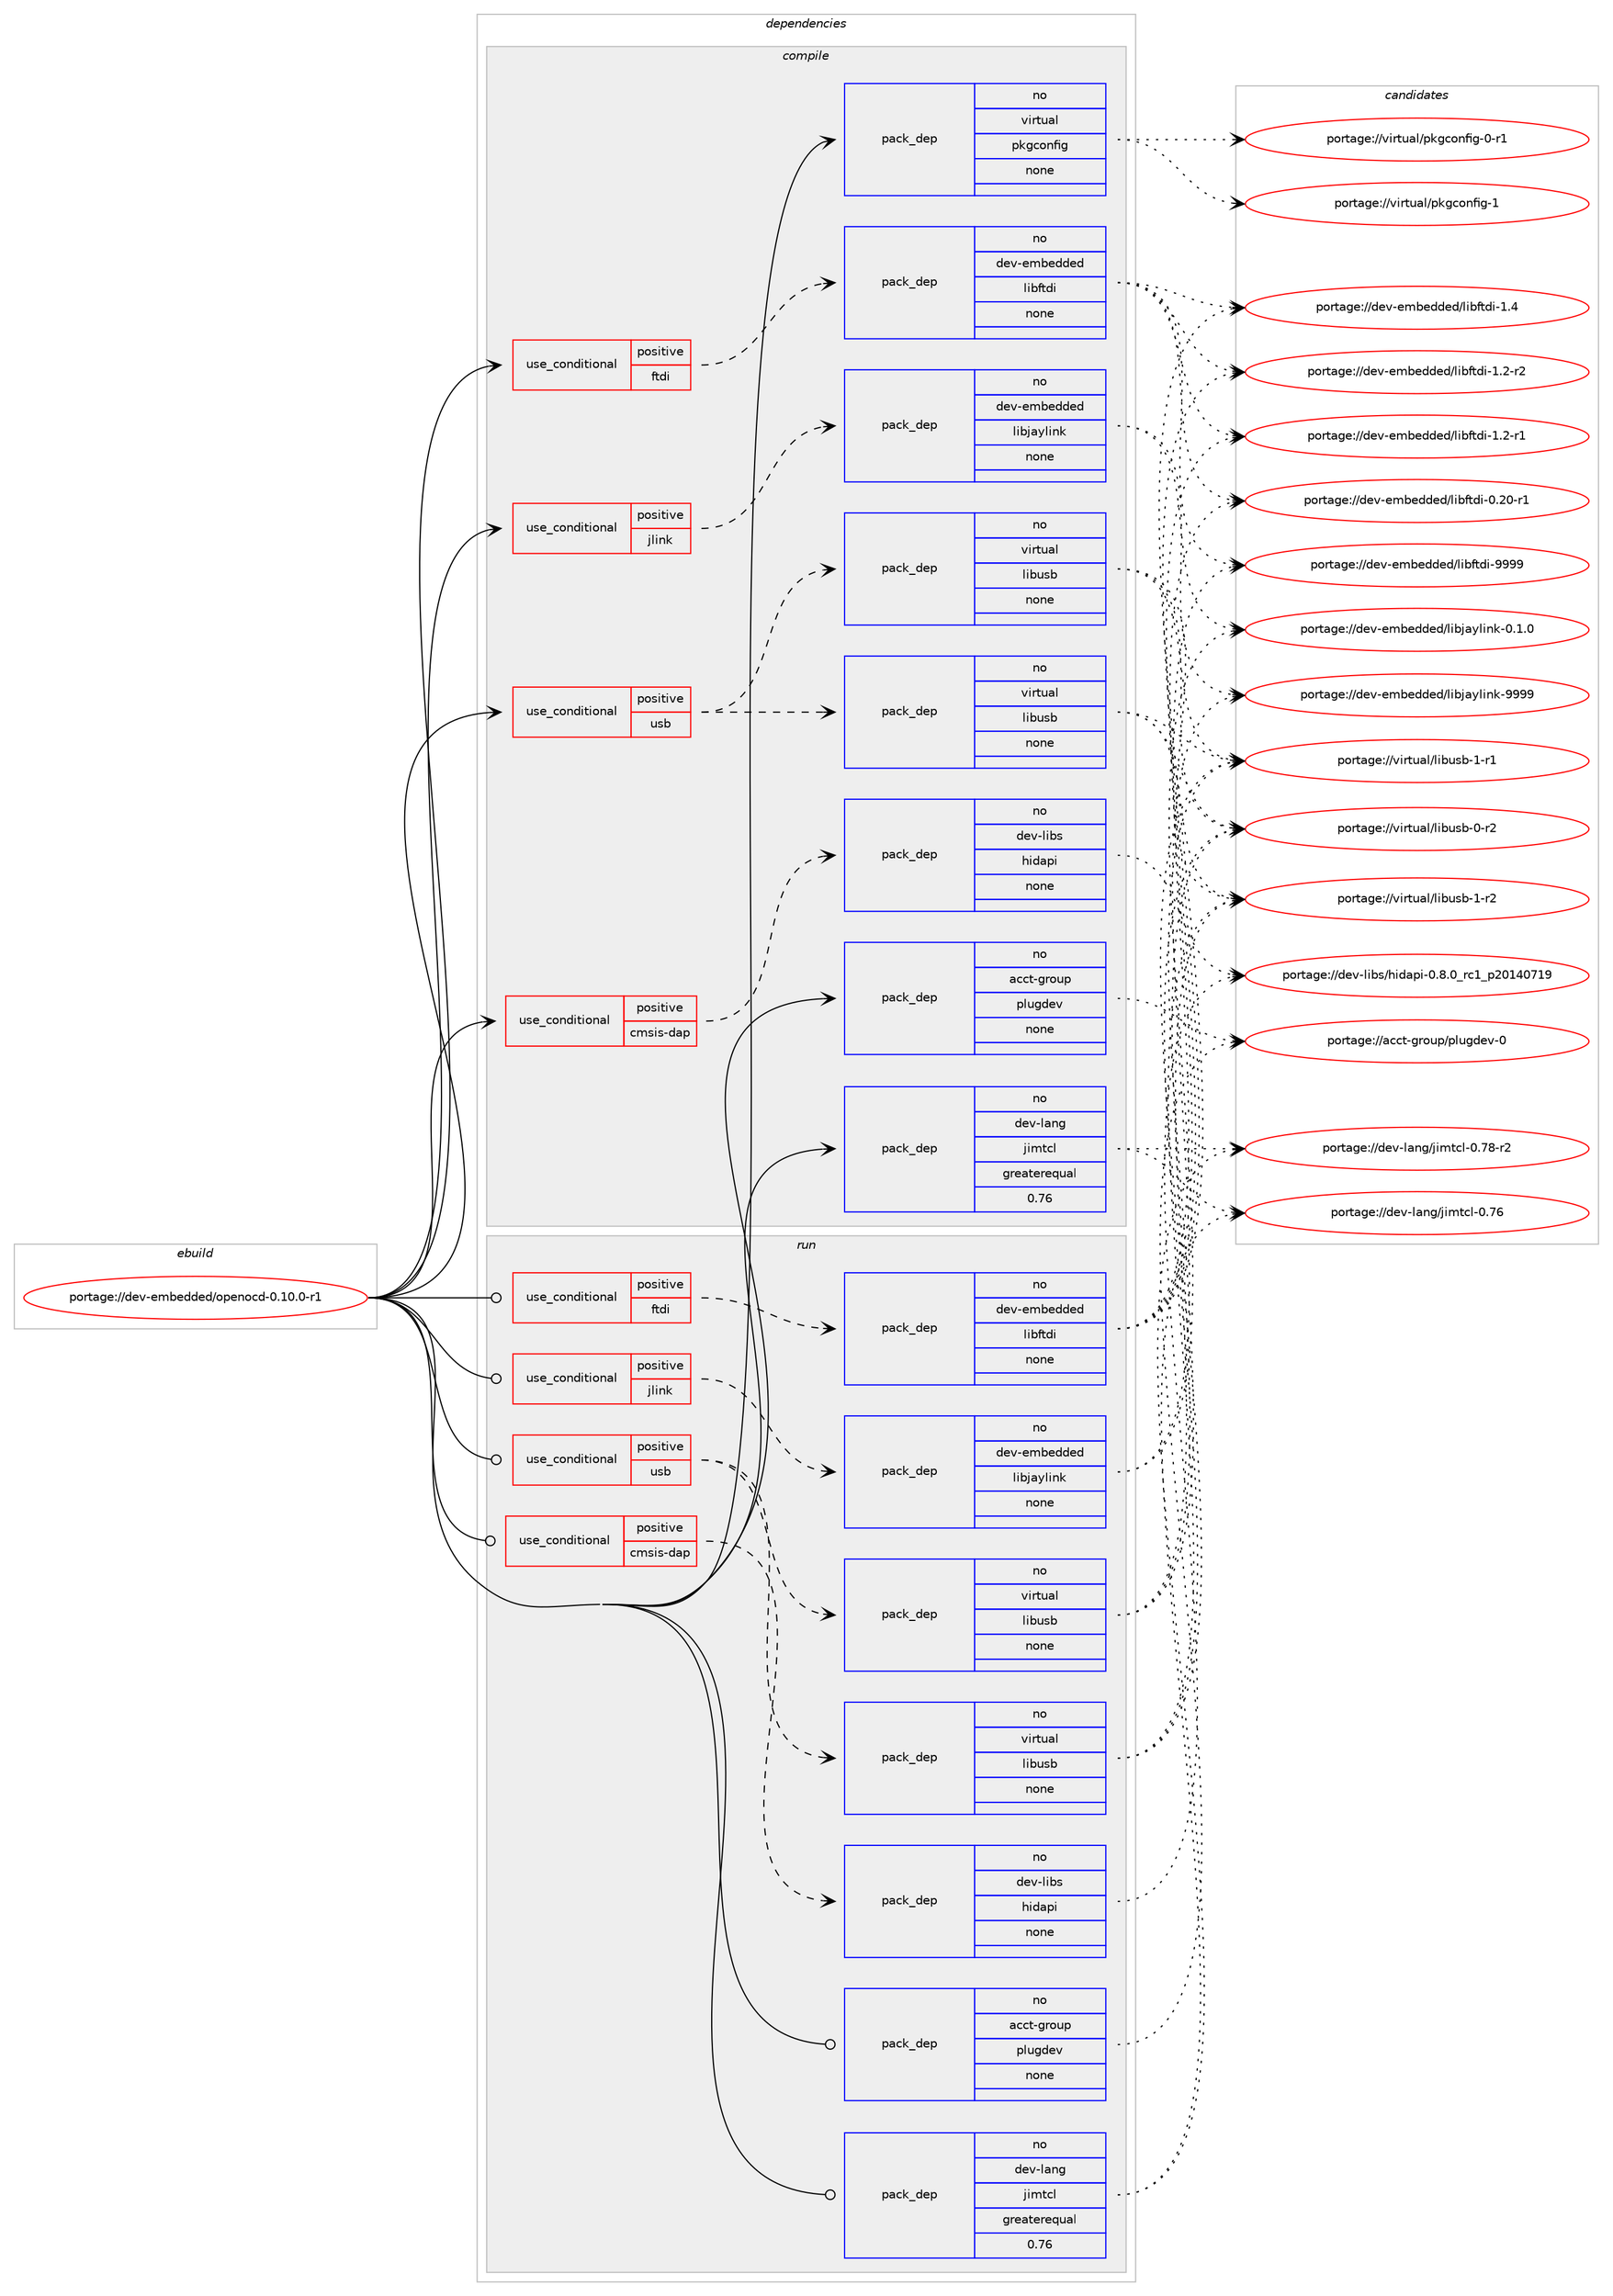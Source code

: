 digraph prolog {

# *************
# Graph options
# *************

newrank=true;
concentrate=true;
compound=true;
graph [rankdir=LR,fontname=Helvetica,fontsize=10,ranksep=1.5];#, ranksep=2.5, nodesep=0.2];
edge  [arrowhead=vee];
node  [fontname=Helvetica,fontsize=10];

# **********
# The ebuild
# **********

subgraph cluster_leftcol {
color=gray;
rank=same;
label=<<i>ebuild</i>>;
id [label="portage://dev-embedded/openocd-0.10.0-r1", color=red, width=4, href="../dev-embedded/openocd-0.10.0-r1.svg"];
}

# ****************
# The dependencies
# ****************

subgraph cluster_midcol {
color=gray;
label=<<i>dependencies</i>>;
subgraph cluster_compile {
fillcolor="#eeeeee";
style=filled;
label=<<i>compile</i>>;
subgraph cond135657 {
dependency575531 [label=<<TABLE BORDER="0" CELLBORDER="1" CELLSPACING="0" CELLPADDING="4"><TR><TD ROWSPAN="3" CELLPADDING="10">use_conditional</TD></TR><TR><TD>positive</TD></TR><TR><TD>cmsis-dap</TD></TR></TABLE>>, shape=none, color=red];
subgraph pack432724 {
dependency575532 [label=<<TABLE BORDER="0" CELLBORDER="1" CELLSPACING="0" CELLPADDING="4" WIDTH="220"><TR><TD ROWSPAN="6" CELLPADDING="30">pack_dep</TD></TR><TR><TD WIDTH="110">no</TD></TR><TR><TD>dev-libs</TD></TR><TR><TD>hidapi</TD></TR><TR><TD>none</TD></TR><TR><TD></TD></TR></TABLE>>, shape=none, color=blue];
}
dependency575531:e -> dependency575532:w [weight=20,style="dashed",arrowhead="vee"];
}
id:e -> dependency575531:w [weight=20,style="solid",arrowhead="vee"];
subgraph cond135658 {
dependency575533 [label=<<TABLE BORDER="0" CELLBORDER="1" CELLSPACING="0" CELLPADDING="4"><TR><TD ROWSPAN="3" CELLPADDING="10">use_conditional</TD></TR><TR><TD>positive</TD></TR><TR><TD>ftdi</TD></TR></TABLE>>, shape=none, color=red];
subgraph pack432725 {
dependency575534 [label=<<TABLE BORDER="0" CELLBORDER="1" CELLSPACING="0" CELLPADDING="4" WIDTH="220"><TR><TD ROWSPAN="6" CELLPADDING="30">pack_dep</TD></TR><TR><TD WIDTH="110">no</TD></TR><TR><TD>dev-embedded</TD></TR><TR><TD>libftdi</TD></TR><TR><TD>none</TD></TR><TR><TD></TD></TR></TABLE>>, shape=none, color=blue];
}
dependency575533:e -> dependency575534:w [weight=20,style="dashed",arrowhead="vee"];
}
id:e -> dependency575533:w [weight=20,style="solid",arrowhead="vee"];
subgraph cond135659 {
dependency575535 [label=<<TABLE BORDER="0" CELLBORDER="1" CELLSPACING="0" CELLPADDING="4"><TR><TD ROWSPAN="3" CELLPADDING="10">use_conditional</TD></TR><TR><TD>positive</TD></TR><TR><TD>jlink</TD></TR></TABLE>>, shape=none, color=red];
subgraph pack432726 {
dependency575536 [label=<<TABLE BORDER="0" CELLBORDER="1" CELLSPACING="0" CELLPADDING="4" WIDTH="220"><TR><TD ROWSPAN="6" CELLPADDING="30">pack_dep</TD></TR><TR><TD WIDTH="110">no</TD></TR><TR><TD>dev-embedded</TD></TR><TR><TD>libjaylink</TD></TR><TR><TD>none</TD></TR><TR><TD></TD></TR></TABLE>>, shape=none, color=blue];
}
dependency575535:e -> dependency575536:w [weight=20,style="dashed",arrowhead="vee"];
}
id:e -> dependency575535:w [weight=20,style="solid",arrowhead="vee"];
subgraph cond135660 {
dependency575537 [label=<<TABLE BORDER="0" CELLBORDER="1" CELLSPACING="0" CELLPADDING="4"><TR><TD ROWSPAN="3" CELLPADDING="10">use_conditional</TD></TR><TR><TD>positive</TD></TR><TR><TD>usb</TD></TR></TABLE>>, shape=none, color=red];
subgraph pack432727 {
dependency575538 [label=<<TABLE BORDER="0" CELLBORDER="1" CELLSPACING="0" CELLPADDING="4" WIDTH="220"><TR><TD ROWSPAN="6" CELLPADDING="30">pack_dep</TD></TR><TR><TD WIDTH="110">no</TD></TR><TR><TD>virtual</TD></TR><TR><TD>libusb</TD></TR><TR><TD>none</TD></TR><TR><TD></TD></TR></TABLE>>, shape=none, color=blue];
}
dependency575537:e -> dependency575538:w [weight=20,style="dashed",arrowhead="vee"];
subgraph pack432728 {
dependency575539 [label=<<TABLE BORDER="0" CELLBORDER="1" CELLSPACING="0" CELLPADDING="4" WIDTH="220"><TR><TD ROWSPAN="6" CELLPADDING="30">pack_dep</TD></TR><TR><TD WIDTH="110">no</TD></TR><TR><TD>virtual</TD></TR><TR><TD>libusb</TD></TR><TR><TD>none</TD></TR><TR><TD></TD></TR></TABLE>>, shape=none, color=blue];
}
dependency575537:e -> dependency575539:w [weight=20,style="dashed",arrowhead="vee"];
}
id:e -> dependency575537:w [weight=20,style="solid",arrowhead="vee"];
subgraph pack432729 {
dependency575540 [label=<<TABLE BORDER="0" CELLBORDER="1" CELLSPACING="0" CELLPADDING="4" WIDTH="220"><TR><TD ROWSPAN="6" CELLPADDING="30">pack_dep</TD></TR><TR><TD WIDTH="110">no</TD></TR><TR><TD>acct-group</TD></TR><TR><TD>plugdev</TD></TR><TR><TD>none</TD></TR><TR><TD></TD></TR></TABLE>>, shape=none, color=blue];
}
id:e -> dependency575540:w [weight=20,style="solid",arrowhead="vee"];
subgraph pack432730 {
dependency575541 [label=<<TABLE BORDER="0" CELLBORDER="1" CELLSPACING="0" CELLPADDING="4" WIDTH="220"><TR><TD ROWSPAN="6" CELLPADDING="30">pack_dep</TD></TR><TR><TD WIDTH="110">no</TD></TR><TR><TD>dev-lang</TD></TR><TR><TD>jimtcl</TD></TR><TR><TD>greaterequal</TD></TR><TR><TD>0.76</TD></TR></TABLE>>, shape=none, color=blue];
}
id:e -> dependency575541:w [weight=20,style="solid",arrowhead="vee"];
subgraph pack432731 {
dependency575542 [label=<<TABLE BORDER="0" CELLBORDER="1" CELLSPACING="0" CELLPADDING="4" WIDTH="220"><TR><TD ROWSPAN="6" CELLPADDING="30">pack_dep</TD></TR><TR><TD WIDTH="110">no</TD></TR><TR><TD>virtual</TD></TR><TR><TD>pkgconfig</TD></TR><TR><TD>none</TD></TR><TR><TD></TD></TR></TABLE>>, shape=none, color=blue];
}
id:e -> dependency575542:w [weight=20,style="solid",arrowhead="vee"];
}
subgraph cluster_compileandrun {
fillcolor="#eeeeee";
style=filled;
label=<<i>compile and run</i>>;
}
subgraph cluster_run {
fillcolor="#eeeeee";
style=filled;
label=<<i>run</i>>;
subgraph cond135661 {
dependency575543 [label=<<TABLE BORDER="0" CELLBORDER="1" CELLSPACING="0" CELLPADDING="4"><TR><TD ROWSPAN="3" CELLPADDING="10">use_conditional</TD></TR><TR><TD>positive</TD></TR><TR><TD>cmsis-dap</TD></TR></TABLE>>, shape=none, color=red];
subgraph pack432732 {
dependency575544 [label=<<TABLE BORDER="0" CELLBORDER="1" CELLSPACING="0" CELLPADDING="4" WIDTH="220"><TR><TD ROWSPAN="6" CELLPADDING="30">pack_dep</TD></TR><TR><TD WIDTH="110">no</TD></TR><TR><TD>dev-libs</TD></TR><TR><TD>hidapi</TD></TR><TR><TD>none</TD></TR><TR><TD></TD></TR></TABLE>>, shape=none, color=blue];
}
dependency575543:e -> dependency575544:w [weight=20,style="dashed",arrowhead="vee"];
}
id:e -> dependency575543:w [weight=20,style="solid",arrowhead="odot"];
subgraph cond135662 {
dependency575545 [label=<<TABLE BORDER="0" CELLBORDER="1" CELLSPACING="0" CELLPADDING="4"><TR><TD ROWSPAN="3" CELLPADDING="10">use_conditional</TD></TR><TR><TD>positive</TD></TR><TR><TD>ftdi</TD></TR></TABLE>>, shape=none, color=red];
subgraph pack432733 {
dependency575546 [label=<<TABLE BORDER="0" CELLBORDER="1" CELLSPACING="0" CELLPADDING="4" WIDTH="220"><TR><TD ROWSPAN="6" CELLPADDING="30">pack_dep</TD></TR><TR><TD WIDTH="110">no</TD></TR><TR><TD>dev-embedded</TD></TR><TR><TD>libftdi</TD></TR><TR><TD>none</TD></TR><TR><TD></TD></TR></TABLE>>, shape=none, color=blue];
}
dependency575545:e -> dependency575546:w [weight=20,style="dashed",arrowhead="vee"];
}
id:e -> dependency575545:w [weight=20,style="solid",arrowhead="odot"];
subgraph cond135663 {
dependency575547 [label=<<TABLE BORDER="0" CELLBORDER="1" CELLSPACING="0" CELLPADDING="4"><TR><TD ROWSPAN="3" CELLPADDING="10">use_conditional</TD></TR><TR><TD>positive</TD></TR><TR><TD>jlink</TD></TR></TABLE>>, shape=none, color=red];
subgraph pack432734 {
dependency575548 [label=<<TABLE BORDER="0" CELLBORDER="1" CELLSPACING="0" CELLPADDING="4" WIDTH="220"><TR><TD ROWSPAN="6" CELLPADDING="30">pack_dep</TD></TR><TR><TD WIDTH="110">no</TD></TR><TR><TD>dev-embedded</TD></TR><TR><TD>libjaylink</TD></TR><TR><TD>none</TD></TR><TR><TD></TD></TR></TABLE>>, shape=none, color=blue];
}
dependency575547:e -> dependency575548:w [weight=20,style="dashed",arrowhead="vee"];
}
id:e -> dependency575547:w [weight=20,style="solid",arrowhead="odot"];
subgraph cond135664 {
dependency575549 [label=<<TABLE BORDER="0" CELLBORDER="1" CELLSPACING="0" CELLPADDING="4"><TR><TD ROWSPAN="3" CELLPADDING="10">use_conditional</TD></TR><TR><TD>positive</TD></TR><TR><TD>usb</TD></TR></TABLE>>, shape=none, color=red];
subgraph pack432735 {
dependency575550 [label=<<TABLE BORDER="0" CELLBORDER="1" CELLSPACING="0" CELLPADDING="4" WIDTH="220"><TR><TD ROWSPAN="6" CELLPADDING="30">pack_dep</TD></TR><TR><TD WIDTH="110">no</TD></TR><TR><TD>virtual</TD></TR><TR><TD>libusb</TD></TR><TR><TD>none</TD></TR><TR><TD></TD></TR></TABLE>>, shape=none, color=blue];
}
dependency575549:e -> dependency575550:w [weight=20,style="dashed",arrowhead="vee"];
subgraph pack432736 {
dependency575551 [label=<<TABLE BORDER="0" CELLBORDER="1" CELLSPACING="0" CELLPADDING="4" WIDTH="220"><TR><TD ROWSPAN="6" CELLPADDING="30">pack_dep</TD></TR><TR><TD WIDTH="110">no</TD></TR><TR><TD>virtual</TD></TR><TR><TD>libusb</TD></TR><TR><TD>none</TD></TR><TR><TD></TD></TR></TABLE>>, shape=none, color=blue];
}
dependency575549:e -> dependency575551:w [weight=20,style="dashed",arrowhead="vee"];
}
id:e -> dependency575549:w [weight=20,style="solid",arrowhead="odot"];
subgraph pack432737 {
dependency575552 [label=<<TABLE BORDER="0" CELLBORDER="1" CELLSPACING="0" CELLPADDING="4" WIDTH="220"><TR><TD ROWSPAN="6" CELLPADDING="30">pack_dep</TD></TR><TR><TD WIDTH="110">no</TD></TR><TR><TD>acct-group</TD></TR><TR><TD>plugdev</TD></TR><TR><TD>none</TD></TR><TR><TD></TD></TR></TABLE>>, shape=none, color=blue];
}
id:e -> dependency575552:w [weight=20,style="solid",arrowhead="odot"];
subgraph pack432738 {
dependency575553 [label=<<TABLE BORDER="0" CELLBORDER="1" CELLSPACING="0" CELLPADDING="4" WIDTH="220"><TR><TD ROWSPAN="6" CELLPADDING="30">pack_dep</TD></TR><TR><TD WIDTH="110">no</TD></TR><TR><TD>dev-lang</TD></TR><TR><TD>jimtcl</TD></TR><TR><TD>greaterequal</TD></TR><TR><TD>0.76</TD></TR></TABLE>>, shape=none, color=blue];
}
id:e -> dependency575553:w [weight=20,style="solid",arrowhead="odot"];
}
}

# **************
# The candidates
# **************

subgraph cluster_choices {
rank=same;
color=gray;
label=<<i>candidates</i>>;

subgraph choice432724 {
color=black;
nodesep=1;
choice10010111845108105981154710410510097112105454846564648951149949951125048495248554957 [label="portage://dev-libs/hidapi-0.8.0_rc1_p20140719", color=red, width=4,href="../dev-libs/hidapi-0.8.0_rc1_p20140719.svg"];
dependency575532:e -> choice10010111845108105981154710410510097112105454846564648951149949951125048495248554957:w [style=dotted,weight="100"];
}
subgraph choice432725 {
color=black;
nodesep=1;
choice100101118451011099810110010010110047108105981021161001054557575757 [label="portage://dev-embedded/libftdi-9999", color=red, width=4,href="../dev-embedded/libftdi-9999.svg"];
choice1001011184510110998101100100101100471081059810211610010545494652 [label="portage://dev-embedded/libftdi-1.4", color=red, width=4,href="../dev-embedded/libftdi-1.4.svg"];
choice10010111845101109981011001001011004710810598102116100105454946504511450 [label="portage://dev-embedded/libftdi-1.2-r2", color=red, width=4,href="../dev-embedded/libftdi-1.2-r2.svg"];
choice10010111845101109981011001001011004710810598102116100105454946504511449 [label="portage://dev-embedded/libftdi-1.2-r1", color=red, width=4,href="../dev-embedded/libftdi-1.2-r1.svg"];
choice1001011184510110998101100100101100471081059810211610010545484650484511449 [label="portage://dev-embedded/libftdi-0.20-r1", color=red, width=4,href="../dev-embedded/libftdi-0.20-r1.svg"];
dependency575534:e -> choice100101118451011099810110010010110047108105981021161001054557575757:w [style=dotted,weight="100"];
dependency575534:e -> choice1001011184510110998101100100101100471081059810211610010545494652:w [style=dotted,weight="100"];
dependency575534:e -> choice10010111845101109981011001001011004710810598102116100105454946504511450:w [style=dotted,weight="100"];
dependency575534:e -> choice10010111845101109981011001001011004710810598102116100105454946504511449:w [style=dotted,weight="100"];
dependency575534:e -> choice1001011184510110998101100100101100471081059810211610010545484650484511449:w [style=dotted,weight="100"];
}
subgraph choice432726 {
color=black;
nodesep=1;
choice10010111845101109981011001001011004710810598106971211081051101074557575757 [label="portage://dev-embedded/libjaylink-9999", color=red, width=4,href="../dev-embedded/libjaylink-9999.svg"];
choice1001011184510110998101100100101100471081059810697121108105110107454846494648 [label="portage://dev-embedded/libjaylink-0.1.0", color=red, width=4,href="../dev-embedded/libjaylink-0.1.0.svg"];
dependency575536:e -> choice10010111845101109981011001001011004710810598106971211081051101074557575757:w [style=dotted,weight="100"];
dependency575536:e -> choice1001011184510110998101100100101100471081059810697121108105110107454846494648:w [style=dotted,weight="100"];
}
subgraph choice432727 {
color=black;
nodesep=1;
choice1181051141161179710847108105981171159845494511450 [label="portage://virtual/libusb-1-r2", color=red, width=4,href="../virtual/libusb-1-r2.svg"];
choice1181051141161179710847108105981171159845494511449 [label="portage://virtual/libusb-1-r1", color=red, width=4,href="../virtual/libusb-1-r1.svg"];
choice1181051141161179710847108105981171159845484511450 [label="portage://virtual/libusb-0-r2", color=red, width=4,href="../virtual/libusb-0-r2.svg"];
dependency575538:e -> choice1181051141161179710847108105981171159845494511450:w [style=dotted,weight="100"];
dependency575538:e -> choice1181051141161179710847108105981171159845494511449:w [style=dotted,weight="100"];
dependency575538:e -> choice1181051141161179710847108105981171159845484511450:w [style=dotted,weight="100"];
}
subgraph choice432728 {
color=black;
nodesep=1;
choice1181051141161179710847108105981171159845494511450 [label="portage://virtual/libusb-1-r2", color=red, width=4,href="../virtual/libusb-1-r2.svg"];
choice1181051141161179710847108105981171159845494511449 [label="portage://virtual/libusb-1-r1", color=red, width=4,href="../virtual/libusb-1-r1.svg"];
choice1181051141161179710847108105981171159845484511450 [label="portage://virtual/libusb-0-r2", color=red, width=4,href="../virtual/libusb-0-r2.svg"];
dependency575539:e -> choice1181051141161179710847108105981171159845494511450:w [style=dotted,weight="100"];
dependency575539:e -> choice1181051141161179710847108105981171159845494511449:w [style=dotted,weight="100"];
dependency575539:e -> choice1181051141161179710847108105981171159845484511450:w [style=dotted,weight="100"];
}
subgraph choice432729 {
color=black;
nodesep=1;
choice97999911645103114111117112471121081171031001011184548 [label="portage://acct-group/plugdev-0", color=red, width=4,href="../acct-group/plugdev-0.svg"];
dependency575540:e -> choice97999911645103114111117112471121081171031001011184548:w [style=dotted,weight="100"];
}
subgraph choice432730 {
color=black;
nodesep=1;
choice1001011184510897110103471061051091169910845484655564511450 [label="portage://dev-lang/jimtcl-0.78-r2", color=red, width=4,href="../dev-lang/jimtcl-0.78-r2.svg"];
choice100101118451089711010347106105109116991084548465554 [label="portage://dev-lang/jimtcl-0.76", color=red, width=4,href="../dev-lang/jimtcl-0.76.svg"];
dependency575541:e -> choice1001011184510897110103471061051091169910845484655564511450:w [style=dotted,weight="100"];
dependency575541:e -> choice100101118451089711010347106105109116991084548465554:w [style=dotted,weight="100"];
}
subgraph choice432731 {
color=black;
nodesep=1;
choice1181051141161179710847112107103991111101021051034549 [label="portage://virtual/pkgconfig-1", color=red, width=4,href="../virtual/pkgconfig-1.svg"];
choice11810511411611797108471121071039911111010210510345484511449 [label="portage://virtual/pkgconfig-0-r1", color=red, width=4,href="../virtual/pkgconfig-0-r1.svg"];
dependency575542:e -> choice1181051141161179710847112107103991111101021051034549:w [style=dotted,weight="100"];
dependency575542:e -> choice11810511411611797108471121071039911111010210510345484511449:w [style=dotted,weight="100"];
}
subgraph choice432732 {
color=black;
nodesep=1;
choice10010111845108105981154710410510097112105454846564648951149949951125048495248554957 [label="portage://dev-libs/hidapi-0.8.0_rc1_p20140719", color=red, width=4,href="../dev-libs/hidapi-0.8.0_rc1_p20140719.svg"];
dependency575544:e -> choice10010111845108105981154710410510097112105454846564648951149949951125048495248554957:w [style=dotted,weight="100"];
}
subgraph choice432733 {
color=black;
nodesep=1;
choice100101118451011099810110010010110047108105981021161001054557575757 [label="portage://dev-embedded/libftdi-9999", color=red, width=4,href="../dev-embedded/libftdi-9999.svg"];
choice1001011184510110998101100100101100471081059810211610010545494652 [label="portage://dev-embedded/libftdi-1.4", color=red, width=4,href="../dev-embedded/libftdi-1.4.svg"];
choice10010111845101109981011001001011004710810598102116100105454946504511450 [label="portage://dev-embedded/libftdi-1.2-r2", color=red, width=4,href="../dev-embedded/libftdi-1.2-r2.svg"];
choice10010111845101109981011001001011004710810598102116100105454946504511449 [label="portage://dev-embedded/libftdi-1.2-r1", color=red, width=4,href="../dev-embedded/libftdi-1.2-r1.svg"];
choice1001011184510110998101100100101100471081059810211610010545484650484511449 [label="portage://dev-embedded/libftdi-0.20-r1", color=red, width=4,href="../dev-embedded/libftdi-0.20-r1.svg"];
dependency575546:e -> choice100101118451011099810110010010110047108105981021161001054557575757:w [style=dotted,weight="100"];
dependency575546:e -> choice1001011184510110998101100100101100471081059810211610010545494652:w [style=dotted,weight="100"];
dependency575546:e -> choice10010111845101109981011001001011004710810598102116100105454946504511450:w [style=dotted,weight="100"];
dependency575546:e -> choice10010111845101109981011001001011004710810598102116100105454946504511449:w [style=dotted,weight="100"];
dependency575546:e -> choice1001011184510110998101100100101100471081059810211610010545484650484511449:w [style=dotted,weight="100"];
}
subgraph choice432734 {
color=black;
nodesep=1;
choice10010111845101109981011001001011004710810598106971211081051101074557575757 [label="portage://dev-embedded/libjaylink-9999", color=red, width=4,href="../dev-embedded/libjaylink-9999.svg"];
choice1001011184510110998101100100101100471081059810697121108105110107454846494648 [label="portage://dev-embedded/libjaylink-0.1.0", color=red, width=4,href="../dev-embedded/libjaylink-0.1.0.svg"];
dependency575548:e -> choice10010111845101109981011001001011004710810598106971211081051101074557575757:w [style=dotted,weight="100"];
dependency575548:e -> choice1001011184510110998101100100101100471081059810697121108105110107454846494648:w [style=dotted,weight="100"];
}
subgraph choice432735 {
color=black;
nodesep=1;
choice1181051141161179710847108105981171159845494511450 [label="portage://virtual/libusb-1-r2", color=red, width=4,href="../virtual/libusb-1-r2.svg"];
choice1181051141161179710847108105981171159845494511449 [label="portage://virtual/libusb-1-r1", color=red, width=4,href="../virtual/libusb-1-r1.svg"];
choice1181051141161179710847108105981171159845484511450 [label="portage://virtual/libusb-0-r2", color=red, width=4,href="../virtual/libusb-0-r2.svg"];
dependency575550:e -> choice1181051141161179710847108105981171159845494511450:w [style=dotted,weight="100"];
dependency575550:e -> choice1181051141161179710847108105981171159845494511449:w [style=dotted,weight="100"];
dependency575550:e -> choice1181051141161179710847108105981171159845484511450:w [style=dotted,weight="100"];
}
subgraph choice432736 {
color=black;
nodesep=1;
choice1181051141161179710847108105981171159845494511450 [label="portage://virtual/libusb-1-r2", color=red, width=4,href="../virtual/libusb-1-r2.svg"];
choice1181051141161179710847108105981171159845494511449 [label="portage://virtual/libusb-1-r1", color=red, width=4,href="../virtual/libusb-1-r1.svg"];
choice1181051141161179710847108105981171159845484511450 [label="portage://virtual/libusb-0-r2", color=red, width=4,href="../virtual/libusb-0-r2.svg"];
dependency575551:e -> choice1181051141161179710847108105981171159845494511450:w [style=dotted,weight="100"];
dependency575551:e -> choice1181051141161179710847108105981171159845494511449:w [style=dotted,weight="100"];
dependency575551:e -> choice1181051141161179710847108105981171159845484511450:w [style=dotted,weight="100"];
}
subgraph choice432737 {
color=black;
nodesep=1;
choice97999911645103114111117112471121081171031001011184548 [label="portage://acct-group/plugdev-0", color=red, width=4,href="../acct-group/plugdev-0.svg"];
dependency575552:e -> choice97999911645103114111117112471121081171031001011184548:w [style=dotted,weight="100"];
}
subgraph choice432738 {
color=black;
nodesep=1;
choice1001011184510897110103471061051091169910845484655564511450 [label="portage://dev-lang/jimtcl-0.78-r2", color=red, width=4,href="../dev-lang/jimtcl-0.78-r2.svg"];
choice100101118451089711010347106105109116991084548465554 [label="portage://dev-lang/jimtcl-0.76", color=red, width=4,href="../dev-lang/jimtcl-0.76.svg"];
dependency575553:e -> choice1001011184510897110103471061051091169910845484655564511450:w [style=dotted,weight="100"];
dependency575553:e -> choice100101118451089711010347106105109116991084548465554:w [style=dotted,weight="100"];
}
}

}
